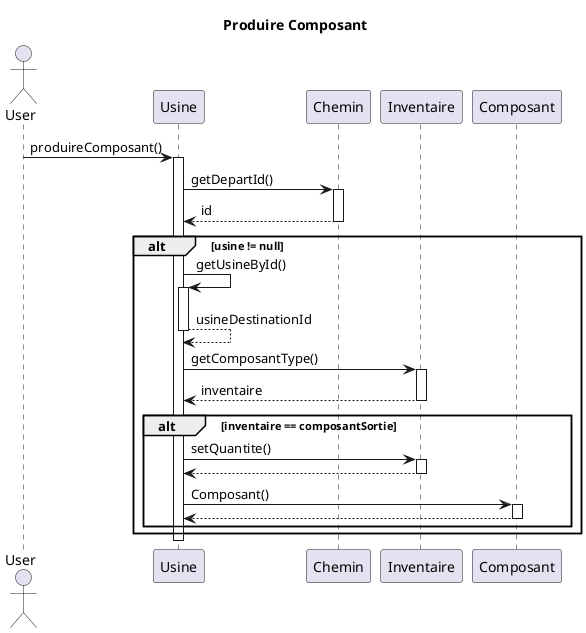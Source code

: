 @startuml
title Produire Composant

actor User
participant Usine
participant Chemin
participant Inventaire
participant Composant

User -> Usine : produireComposant()

activate Usine
Usine -> Chemin : getDepartId()
activate Chemin
Chemin --> Usine : id
deactivate Chemin

alt usine != null
    Usine -> Usine : getUsineById()
    activate Usine
    Usine --> Usine : usineDestinationId
    deactivate Usine

    Usine -> Inventaire : getComposantType()
    activate Inventaire
    Inventaire --> Usine : inventaire
    deactivate Inventaire

    alt inventaire == composantSortie
        Usine -> Inventaire : setQuantite()
        activate Inventaire
        Inventaire --> Usine
        deactivate Inventaire

        Usine -> Composant : Composant()
        activate Composant
        Composant --> Usine
        deactivate Composant
    end

end

deactivate Usine
@enduml
